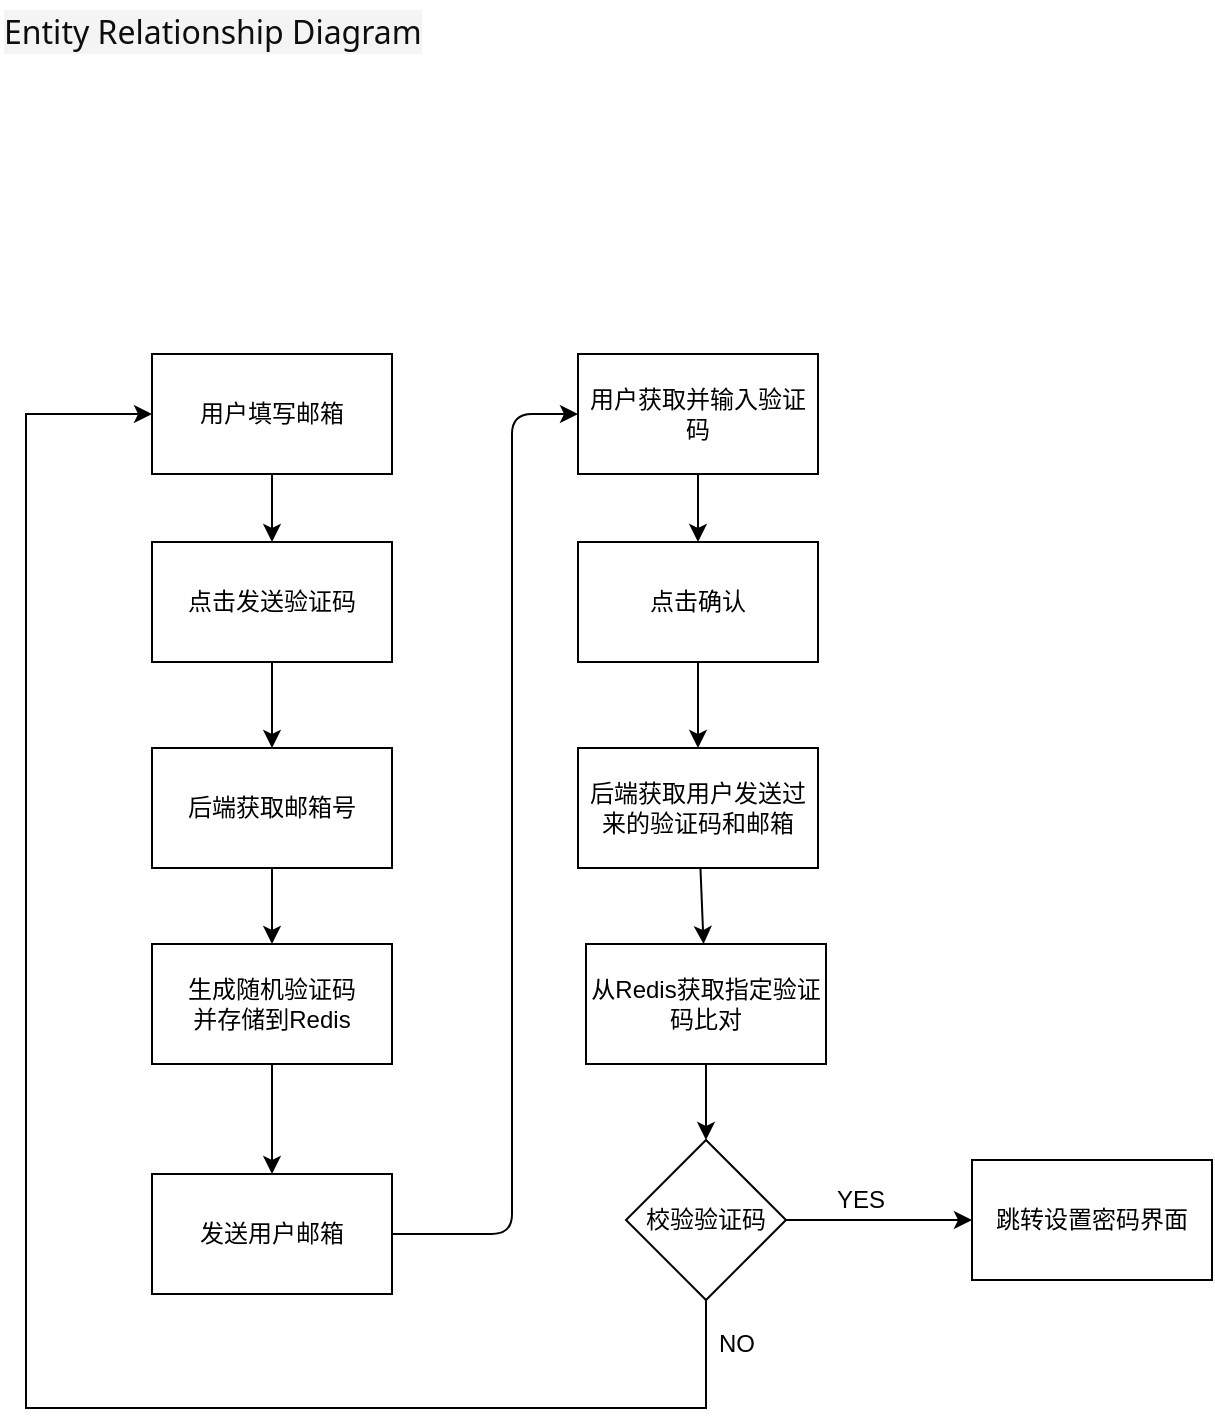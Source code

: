 <mxfile scale="1" border="20">
    <diagram id="CX3G9Xh7dB3GCvSDx5av" name="第 1 页">
        <mxGraphModel dx="288" dy="314" grid="0" gridSize="10" guides="1" tooltips="1" connect="1" arrows="1" fold="1" page="1" pageScale="1" pageWidth="1169" pageHeight="827" background="#ffffff" math="0" shadow="0">
            <root>
                <mxCell id="0"/>
                <mxCell id="1" parent="0"/>
                <mxCell id="280" value="" style="edgeStyle=none;html=1;strokeColor=#000000;" parent="1" target="279" edge="1">
                    <mxGeometry relative="1" as="geometry">
                        <mxPoint x="146" y="247" as="sourcePoint"/>
                    </mxGeometry>
                </mxCell>
                <mxCell id="277" value="用户填写邮箱" style="rounded=0;whiteSpace=wrap;html=1;" parent="1" vertex="1">
                    <mxGeometry x="86" y="187" width="120" height="60" as="geometry"/>
                </mxCell>
                <mxCell id="282" value="" style="edgeStyle=none;html=1;strokeColor=#000000;" parent="1" source="279" target="281" edge="1">
                    <mxGeometry relative="1" as="geometry"/>
                </mxCell>
                <mxCell id="279" value="点击发送验证码" style="whiteSpace=wrap;html=1;rounded=0;" parent="1" vertex="1">
                    <mxGeometry x="86" y="281" width="120" height="60" as="geometry"/>
                </mxCell>
                <mxCell id="285" value="" style="edgeStyle=none;html=1;strokeColor=#000000;" parent="1" source="281" target="284" edge="1">
                    <mxGeometry relative="1" as="geometry"/>
                </mxCell>
                <mxCell id="281" value="后端获取邮箱号" style="whiteSpace=wrap;html=1;rounded=0;" parent="1" vertex="1">
                    <mxGeometry x="86" y="384" width="120" height="60" as="geometry"/>
                </mxCell>
                <mxCell id="289" value="" style="edgeStyle=none;html=1;strokeColor=#000000;" parent="1" source="284" target="288" edge="1">
                    <mxGeometry relative="1" as="geometry"/>
                </mxCell>
                <mxCell id="284" value="生成随机验证码&lt;br&gt;并存储到Redis" style="whiteSpace=wrap;html=1;rounded=0;" parent="1" vertex="1">
                    <mxGeometry x="86" y="482" width="120" height="60" as="geometry"/>
                </mxCell>
                <mxCell id="292" value="" style="edgeStyle=none;html=1;strokeColor=#000000;" parent="1" source="287" target="291" edge="1">
                    <mxGeometry relative="1" as="geometry"/>
                </mxCell>
                <mxCell id="287" value="用户获取并输入验证码" style="whiteSpace=wrap;html=1;rounded=0;" parent="1" vertex="1">
                    <mxGeometry x="299" y="187" width="120" height="60" as="geometry"/>
                </mxCell>
                <mxCell id="290" style="edgeStyle=none;html=1;exitX=1;exitY=0.5;exitDx=0;exitDy=0;entryX=0;entryY=0.5;entryDx=0;entryDy=0;strokeColor=#000000;" parent="1" source="288" target="287" edge="1">
                    <mxGeometry relative="1" as="geometry">
                        <Array as="points">
                            <mxPoint x="266" y="627"/>
                            <mxPoint x="266" y="217"/>
                        </Array>
                    </mxGeometry>
                </mxCell>
                <mxCell id="288" value="发送用户邮箱" style="whiteSpace=wrap;html=1;rounded=0;" parent="1" vertex="1">
                    <mxGeometry x="86" y="597" width="120" height="60" as="geometry"/>
                </mxCell>
                <mxCell id="294" value="" style="edgeStyle=none;html=1;strokeColor=#000000;" parent="1" source="291" target="293" edge="1">
                    <mxGeometry relative="1" as="geometry"/>
                </mxCell>
                <mxCell id="291" value="点击确认" style="whiteSpace=wrap;html=1;rounded=0;" parent="1" vertex="1">
                    <mxGeometry x="299" y="281" width="120" height="60" as="geometry"/>
                </mxCell>
                <mxCell id="300" value="" style="edgeStyle=none;html=1;strokeColor=#000000;" parent="1" source="293" target="299" edge="1">
                    <mxGeometry relative="1" as="geometry"/>
                </mxCell>
                <mxCell id="293" value="后端获取用户发送过来的验证码和邮箱" style="whiteSpace=wrap;html=1;rounded=0;" parent="1" vertex="1">
                    <mxGeometry x="299" y="384" width="120" height="60" as="geometry"/>
                </mxCell>
                <mxCell id="302" value="" style="edgeStyle=none;html=1;strokeColor=#000000;" parent="1" source="299" target="301" edge="1">
                    <mxGeometry relative="1" as="geometry"/>
                </mxCell>
                <mxCell id="299" value="从Redis获取指定验证码比对" style="whiteSpace=wrap;html=1;rounded=0;" parent="1" vertex="1">
                    <mxGeometry x="303" y="482" width="120" height="60" as="geometry"/>
                </mxCell>
                <mxCell id="304" style="edgeStyle=none;html=1;exitX=1;exitY=0.5;exitDx=0;exitDy=0;entryX=0;entryY=0.5;entryDx=0;entryDy=0;strokeColor=#000000;" parent="1" source="301" target="303" edge="1">
                    <mxGeometry relative="1" as="geometry"/>
                </mxCell>
                <mxCell id="305" style="edgeStyle=none;html=1;exitX=0.5;exitY=1;exitDx=0;exitDy=0;entryX=0;entryY=0.5;entryDx=0;entryDy=0;strokeColor=#000000;rounded=0;" parent="1" source="301" target="277" edge="1">
                    <mxGeometry relative="1" as="geometry">
                        <Array as="points">
                            <mxPoint x="363" y="714"/>
                            <mxPoint x="23" y="714"/>
                            <mxPoint x="23" y="217"/>
                        </Array>
                    </mxGeometry>
                </mxCell>
                <mxCell id="301" value="校验验证码" style="rhombus;whiteSpace=wrap;html=1;rounded=0;" parent="1" vertex="1">
                    <mxGeometry x="323" y="580" width="80" height="80" as="geometry"/>
                </mxCell>
                <mxCell id="303" value="跳转设置密码界面" style="whiteSpace=wrap;html=1;rounded=0;" parent="1" vertex="1">
                    <mxGeometry x="496" y="590" width="120" height="60" as="geometry"/>
                </mxCell>
                <mxCell id="306" value="&lt;font color=&quot;#000000&quot;&gt;YES&lt;/font&gt;" style="text;html=1;align=center;verticalAlign=middle;resizable=0;points=[];autosize=1;strokeColor=none;fillColor=none;" parent="1" vertex="1">
                    <mxGeometry x="419" y="597" width="42" height="26" as="geometry"/>
                </mxCell>
                <mxCell id="307" value="NO" style="text;html=1;align=center;verticalAlign=middle;resizable=0;points=[];autosize=1;strokeColor=none;fillColor=none;fontColor=#000000;" parent="1" vertex="1">
                    <mxGeometry x="360" y="669" width="36" height="26" as="geometry"/>
                </mxCell>
                <mxCell id="308" value="&lt;span style=&quot;color: rgb(13, 13, 13); font-family: Söhne, ui-sans-serif, system-ui, -apple-system, &amp;quot;Segoe UI&amp;quot;, Roboto, Ubuntu, Cantarell, &amp;quot;Noto Sans&amp;quot;, sans-serif, &amp;quot;Helvetica Neue&amp;quot;, Arial, &amp;quot;Apple Color Emoji&amp;quot;, &amp;quot;Segoe UI Emoji&amp;quot;, &amp;quot;Segoe UI Symbol&amp;quot;, &amp;quot;Noto Color Emoji&amp;quot;; font-size: 16px; font-style: normal; font-variant-ligatures: normal; font-variant-caps: normal; font-weight: 400; letter-spacing: normal; orphans: 2; text-align: start; text-indent: 0px; text-transform: none; widows: 2; word-spacing: 0px; -webkit-text-stroke-width: 0px; background-color: rgb(244, 244, 244); text-decoration-thickness: initial; text-decoration-style: initial; text-decoration-color: initial; float: none; display: inline !important;&quot;&gt;Entity Relationship Diagram&lt;/span&gt;" style="text;whiteSpace=wrap;html=1;" vertex="1" parent="1">
                    <mxGeometry x="10" y="10" width="240" height="41" as="geometry"/>
                </mxCell>
            </root>
        </mxGraphModel>
    </diagram>
</mxfile>